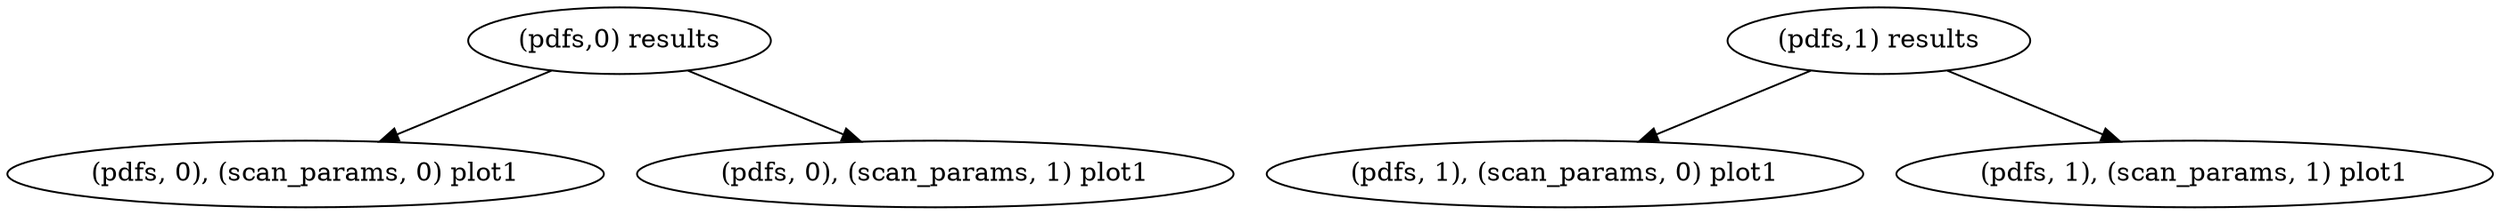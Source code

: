 digraph G {
	graph[dpi=300];
	"(pdfs,0) results"->"(pdfs, 0), (scan_params, 0) plot1";
	"(pdfs,0) results"->"(pdfs, 0), (scan_params, 1) plot1";
	"(pdfs,1) results"->"(pdfs, 1), (scan_params, 0) plot1";
	"(pdfs,1) results"->"(pdfs, 1), (scan_params, 1) plot1";
}
